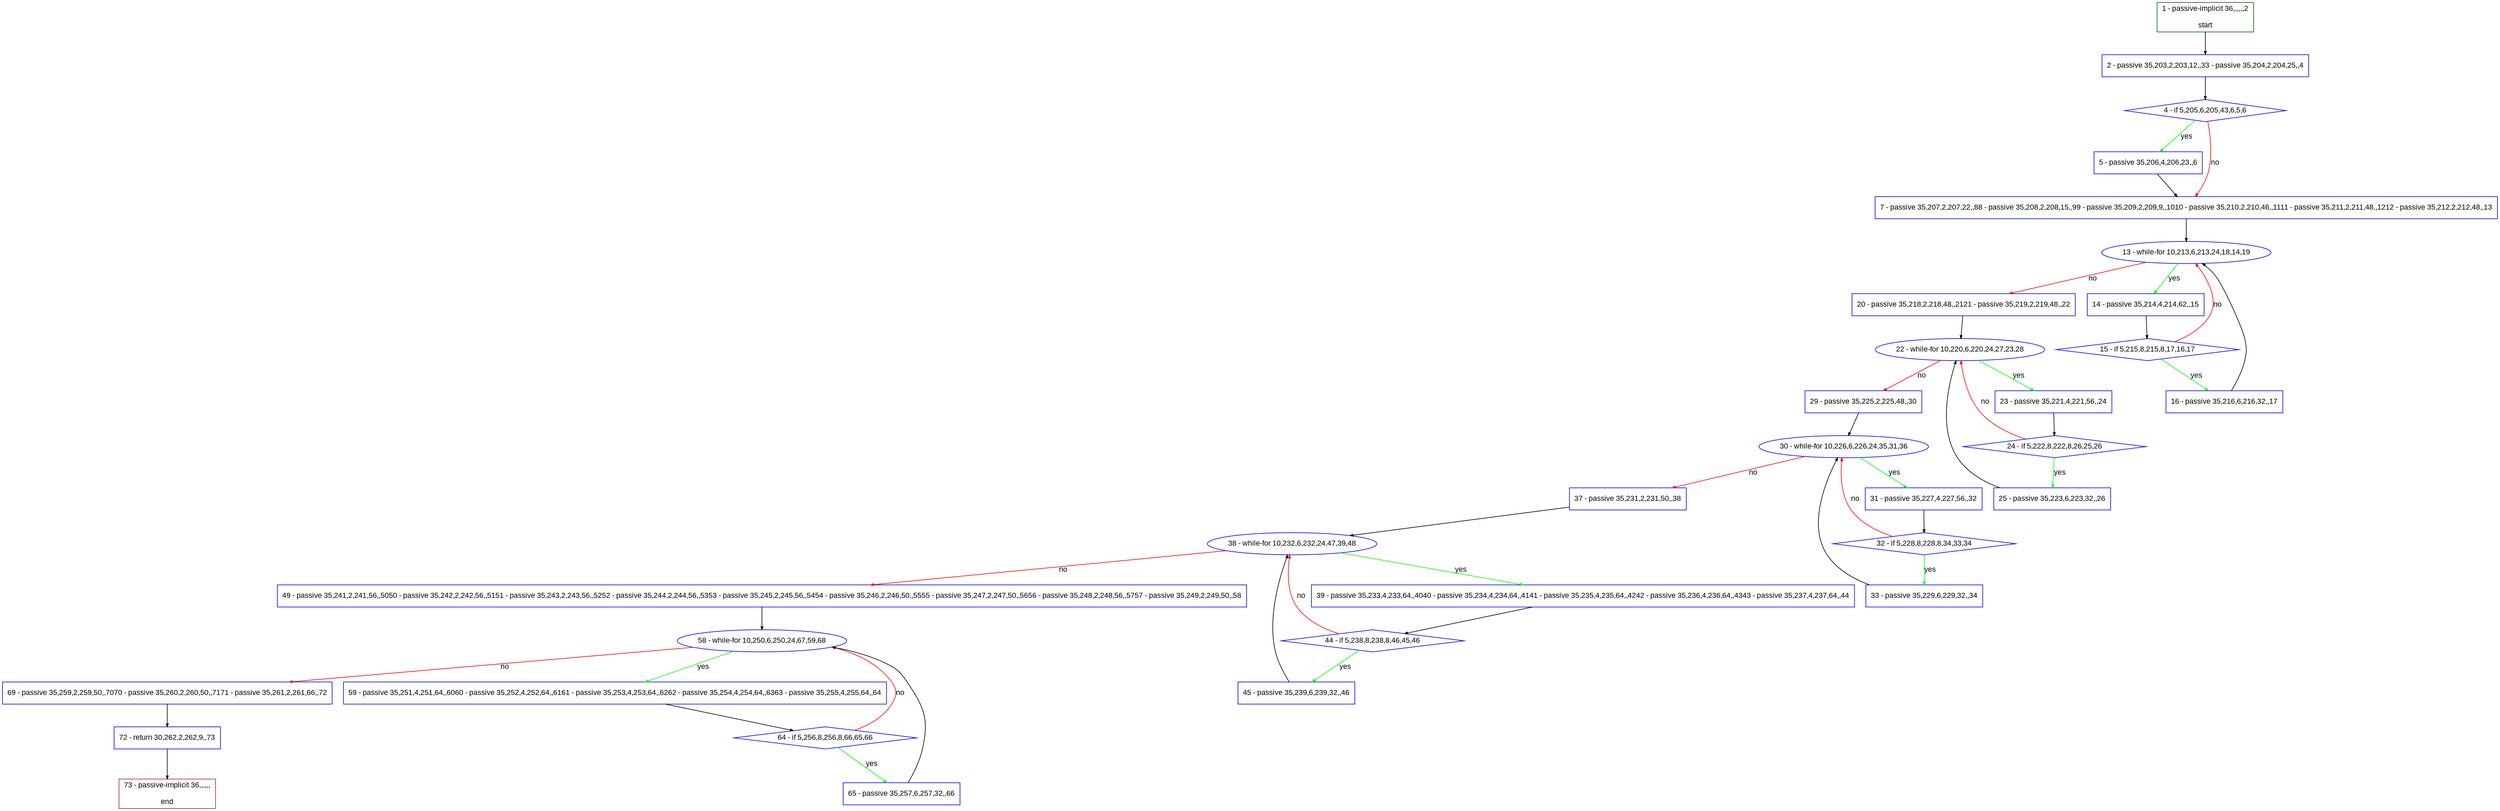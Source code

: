 digraph "" {
  graph [pack="true", label="", fontsize="12", packmode="clust", fontname="Arial", fillcolor="#FFFFCC", bgcolor="white", style="rounded,filled", compound="true"];
  node [node_initialized="no", label="", color="grey", fontsize="12", fillcolor="white", fontname="Arial", style="filled", shape="rectangle", compound="true", fixedsize="false"];
  edge [fontcolor="black", arrowhead="normal", arrowtail="none", arrowsize="0.5", ltail="", label="", color="black", fontsize="12", lhead="", fontname="Arial", dir="forward", compound="true"];
  __N1 [label="2 - passive 35,203,2,203,12,,33 - passive 35,204,2,204,25,,4", color="#0000ff", fillcolor="#ffffff", style="filled", shape="box"];
  __N2 [label="1 - passive-implicit 36,,,,,,2\n\nstart", color="#006400", fillcolor="#ffffff", style="filled", shape="box"];
  __N3 [label="4 - if 5,205,6,205,43,6,5,6", color="#0000ff", fillcolor="#ffffff", style="filled", shape="diamond"];
  __N4 [label="5 - passive 35,206,4,206,23,,6", color="#0000ff", fillcolor="#ffffff", style="filled", shape="box"];
  __N5 [label="7 - passive 35,207,2,207,22,,88 - passive 35,208,2,208,15,,99 - passive 35,209,2,209,9,,1010 - passive 35,210,2,210,46,,1111 - passive 35,211,2,211,48,,1212 - passive 35,212,2,212,48,,13", color="#0000ff", fillcolor="#ffffff", style="filled", shape="box"];
  __N6 [label="13 - while-for 10,213,6,213,24,18,14,19", color="#0000ff", fillcolor="#ffffff", style="filled", shape="oval"];
  __N7 [label="14 - passive 35,214,4,214,62,,15", color="#0000ff", fillcolor="#ffffff", style="filled", shape="box"];
  __N8 [label="20 - passive 35,218,2,218,48,,2121 - passive 35,219,2,219,48,,22", color="#0000ff", fillcolor="#ffffff", style="filled", shape="box"];
  __N9 [label="15 - if 5,215,8,215,8,17,16,17", color="#0000ff", fillcolor="#ffffff", style="filled", shape="diamond"];
  __N10 [label="16 - passive 35,216,6,216,32,,17", color="#0000ff", fillcolor="#ffffff", style="filled", shape="box"];
  __N11 [label="22 - while-for 10,220,6,220,24,27,23,28", color="#0000ff", fillcolor="#ffffff", style="filled", shape="oval"];
  __N12 [label="23 - passive 35,221,4,221,56,,24", color="#0000ff", fillcolor="#ffffff", style="filled", shape="box"];
  __N13 [label="29 - passive 35,225,2,225,48,,30", color="#0000ff", fillcolor="#ffffff", style="filled", shape="box"];
  __N14 [label="24 - if 5,222,8,222,8,26,25,26", color="#0000ff", fillcolor="#ffffff", style="filled", shape="diamond"];
  __N15 [label="25 - passive 35,223,6,223,32,,26", color="#0000ff", fillcolor="#ffffff", style="filled", shape="box"];
  __N16 [label="30 - while-for 10,226,6,226,24,35,31,36", color="#0000ff", fillcolor="#ffffff", style="filled", shape="oval"];
  __N17 [label="31 - passive 35,227,4,227,56,,32", color="#0000ff", fillcolor="#ffffff", style="filled", shape="box"];
  __N18 [label="37 - passive 35,231,2,231,50,,38", color="#0000ff", fillcolor="#ffffff", style="filled", shape="box"];
  __N19 [label="32 - if 5,228,8,228,8,34,33,34", color="#0000ff", fillcolor="#ffffff", style="filled", shape="diamond"];
  __N20 [label="33 - passive 35,229,6,229,32,,34", color="#0000ff", fillcolor="#ffffff", style="filled", shape="box"];
  __N21 [label="38 - while-for 10,232,6,232,24,47,39,48", color="#0000ff", fillcolor="#ffffff", style="filled", shape="oval"];
  __N22 [label="39 - passive 35,233,4,233,64,,4040 - passive 35,234,4,234,64,,4141 - passive 35,235,4,235,64,,4242 - passive 35,236,4,236,64,,4343 - passive 35,237,4,237,64,,44", color="#0000ff", fillcolor="#ffffff", style="filled", shape="box"];
  __N23 [label="49 - passive 35,241,2,241,56,,5050 - passive 35,242,2,242,56,,5151 - passive 35,243,2,243,56,,5252 - passive 35,244,2,244,56,,5353 - passive 35,245,2,245,56,,5454 - passive 35,246,2,246,50,,5555 - passive 35,247,2,247,50,,5656 - passive 35,248,2,248,56,,5757 - passive 35,249,2,249,50,,58", color="#0000ff", fillcolor="#ffffff", style="filled", shape="box"];
  __N24 [label="44 - if 5,238,8,238,8,46,45,46", color="#0000ff", fillcolor="#ffffff", style="filled", shape="diamond"];
  __N25 [label="45 - passive 35,239,6,239,32,,46", color="#0000ff", fillcolor="#ffffff", style="filled", shape="box"];
  __N26 [label="58 - while-for 10,250,6,250,24,67,59,68", color="#0000ff", fillcolor="#ffffff", style="filled", shape="oval"];
  __N27 [label="59 - passive 35,251,4,251,64,,6060 - passive 35,252,4,252,64,,6161 - passive 35,253,4,253,64,,6262 - passive 35,254,4,254,64,,6363 - passive 35,255,4,255,64,,64", color="#0000ff", fillcolor="#ffffff", style="filled", shape="box"];
  __N28 [label="69 - passive 35,259,2,259,50,,7070 - passive 35,260,2,260,50,,7171 - passive 35,261,2,261,66,,72", color="#0000ff", fillcolor="#ffffff", style="filled", shape="box"];
  __N29 [label="64 - if 5,256,8,256,8,66,65,66", color="#0000ff", fillcolor="#ffffff", style="filled", shape="diamond"];
  __N30 [label="65 - passive 35,257,6,257,32,,66", color="#0000ff", fillcolor="#ffffff", style="filled", shape="box"];
  __N31 [label="72 - return 30,262,2,262,9,,73", color="#0000ff", fillcolor="#ffffff", style="filled", shape="box"];
  __N32 [label="73 - passive-implicit 36,,,,,,\n\nend", color="#a52a2a", fillcolor="#ffffff", style="filled", shape="box"];
  __N2 -> __N1 [arrowhead="normal", arrowtail="none", color="#000000", label="", dir="forward"];
  __N1 -> __N3 [arrowhead="normal", arrowtail="none", color="#000000", label="", dir="forward"];
  __N3 -> __N4 [arrowhead="normal", arrowtail="none", color="#00ff00", label="yes", dir="forward"];
  __N3 -> __N5 [arrowhead="normal", arrowtail="none", color="#ff0000", label="no", dir="forward"];
  __N4 -> __N5 [arrowhead="normal", arrowtail="none", color="#000000", label="", dir="forward"];
  __N5 -> __N6 [arrowhead="normal", arrowtail="none", color="#000000", label="", dir="forward"];
  __N6 -> __N7 [arrowhead="normal", arrowtail="none", color="#00ff00", label="yes", dir="forward"];
  __N6 -> __N8 [arrowhead="normal", arrowtail="none", color="#ff0000", label="no", dir="forward"];
  __N7 -> __N9 [arrowhead="normal", arrowtail="none", color="#000000", label="", dir="forward"];
  __N9 -> __N6 [arrowhead="normal", arrowtail="none", color="#ff0000", label="no", dir="forward"];
  __N9 -> __N10 [arrowhead="normal", arrowtail="none", color="#00ff00", label="yes", dir="forward"];
  __N10 -> __N6 [arrowhead="normal", arrowtail="none", color="#000000", label="", dir="forward"];
  __N8 -> __N11 [arrowhead="normal", arrowtail="none", color="#000000", label="", dir="forward"];
  __N11 -> __N12 [arrowhead="normal", arrowtail="none", color="#00ff00", label="yes", dir="forward"];
  __N11 -> __N13 [arrowhead="normal", arrowtail="none", color="#ff0000", label="no", dir="forward"];
  __N12 -> __N14 [arrowhead="normal", arrowtail="none", color="#000000", label="", dir="forward"];
  __N14 -> __N11 [arrowhead="normal", arrowtail="none", color="#ff0000", label="no", dir="forward"];
  __N14 -> __N15 [arrowhead="normal", arrowtail="none", color="#00ff00", label="yes", dir="forward"];
  __N15 -> __N11 [arrowhead="normal", arrowtail="none", color="#000000", label="", dir="forward"];
  __N13 -> __N16 [arrowhead="normal", arrowtail="none", color="#000000", label="", dir="forward"];
  __N16 -> __N17 [arrowhead="normal", arrowtail="none", color="#00ff00", label="yes", dir="forward"];
  __N16 -> __N18 [arrowhead="normal", arrowtail="none", color="#ff0000", label="no", dir="forward"];
  __N17 -> __N19 [arrowhead="normal", arrowtail="none", color="#000000", label="", dir="forward"];
  __N19 -> __N16 [arrowhead="normal", arrowtail="none", color="#ff0000", label="no", dir="forward"];
  __N19 -> __N20 [arrowhead="normal", arrowtail="none", color="#00ff00", label="yes", dir="forward"];
  __N20 -> __N16 [arrowhead="normal", arrowtail="none", color="#000000", label="", dir="forward"];
  __N18 -> __N21 [arrowhead="normal", arrowtail="none", color="#000000", label="", dir="forward"];
  __N21 -> __N22 [arrowhead="normal", arrowtail="none", color="#00ff00", label="yes", dir="forward"];
  __N21 -> __N23 [arrowhead="normal", arrowtail="none", color="#ff0000", label="no", dir="forward"];
  __N22 -> __N24 [arrowhead="normal", arrowtail="none", color="#000000", label="", dir="forward"];
  __N24 -> __N21 [arrowhead="normal", arrowtail="none", color="#ff0000", label="no", dir="forward"];
  __N24 -> __N25 [arrowhead="normal", arrowtail="none", color="#00ff00", label="yes", dir="forward"];
  __N25 -> __N21 [arrowhead="normal", arrowtail="none", color="#000000", label="", dir="forward"];
  __N23 -> __N26 [arrowhead="normal", arrowtail="none", color="#000000", label="", dir="forward"];
  __N26 -> __N27 [arrowhead="normal", arrowtail="none", color="#00ff00", label="yes", dir="forward"];
  __N26 -> __N28 [arrowhead="normal", arrowtail="none", color="#ff0000", label="no", dir="forward"];
  __N27 -> __N29 [arrowhead="normal", arrowtail="none", color="#000000", label="", dir="forward"];
  __N29 -> __N26 [arrowhead="normal", arrowtail="none", color="#ff0000", label="no", dir="forward"];
  __N29 -> __N30 [arrowhead="normal", arrowtail="none", color="#00ff00", label="yes", dir="forward"];
  __N30 -> __N26 [arrowhead="normal", arrowtail="none", color="#000000", label="", dir="forward"];
  __N28 -> __N31 [arrowhead="normal", arrowtail="none", color="#000000", label="", dir="forward"];
  __N31 -> __N32 [arrowhead="normal", arrowtail="none", color="#000000", label="", dir="forward"];
}
